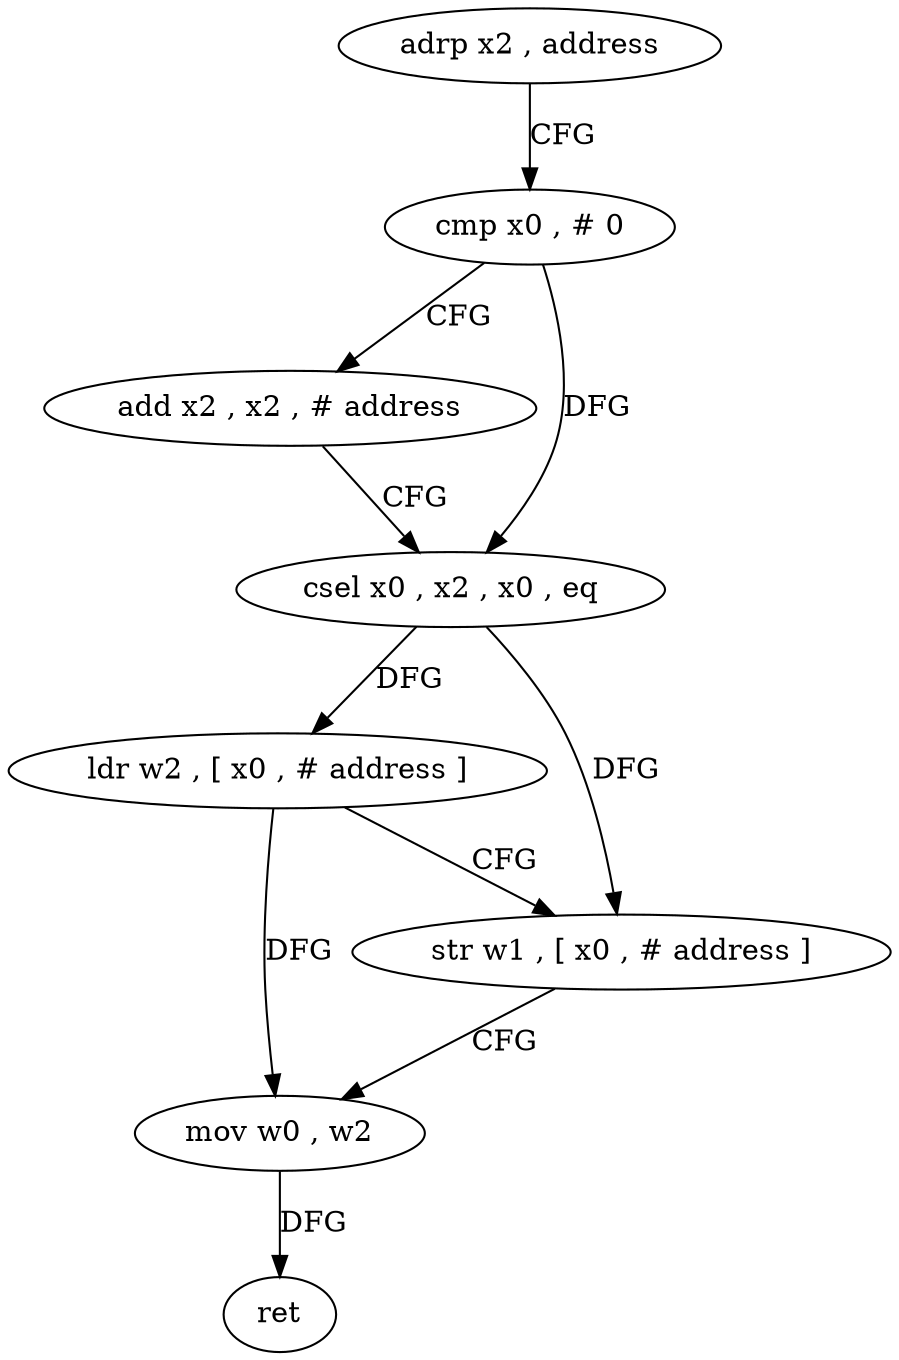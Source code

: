 digraph "func" {
"4346080" [label = "adrp x2 , address" ]
"4346084" [label = "cmp x0 , # 0" ]
"4346088" [label = "add x2 , x2 , # address" ]
"4346092" [label = "csel x0 , x2 , x0 , eq" ]
"4346096" [label = "ldr w2 , [ x0 , # address ]" ]
"4346100" [label = "str w1 , [ x0 , # address ]" ]
"4346104" [label = "mov w0 , w2" ]
"4346108" [label = "ret" ]
"4346080" -> "4346084" [ label = "CFG" ]
"4346084" -> "4346088" [ label = "CFG" ]
"4346084" -> "4346092" [ label = "DFG" ]
"4346088" -> "4346092" [ label = "CFG" ]
"4346092" -> "4346096" [ label = "DFG" ]
"4346092" -> "4346100" [ label = "DFG" ]
"4346096" -> "4346100" [ label = "CFG" ]
"4346096" -> "4346104" [ label = "DFG" ]
"4346100" -> "4346104" [ label = "CFG" ]
"4346104" -> "4346108" [ label = "DFG" ]
}
